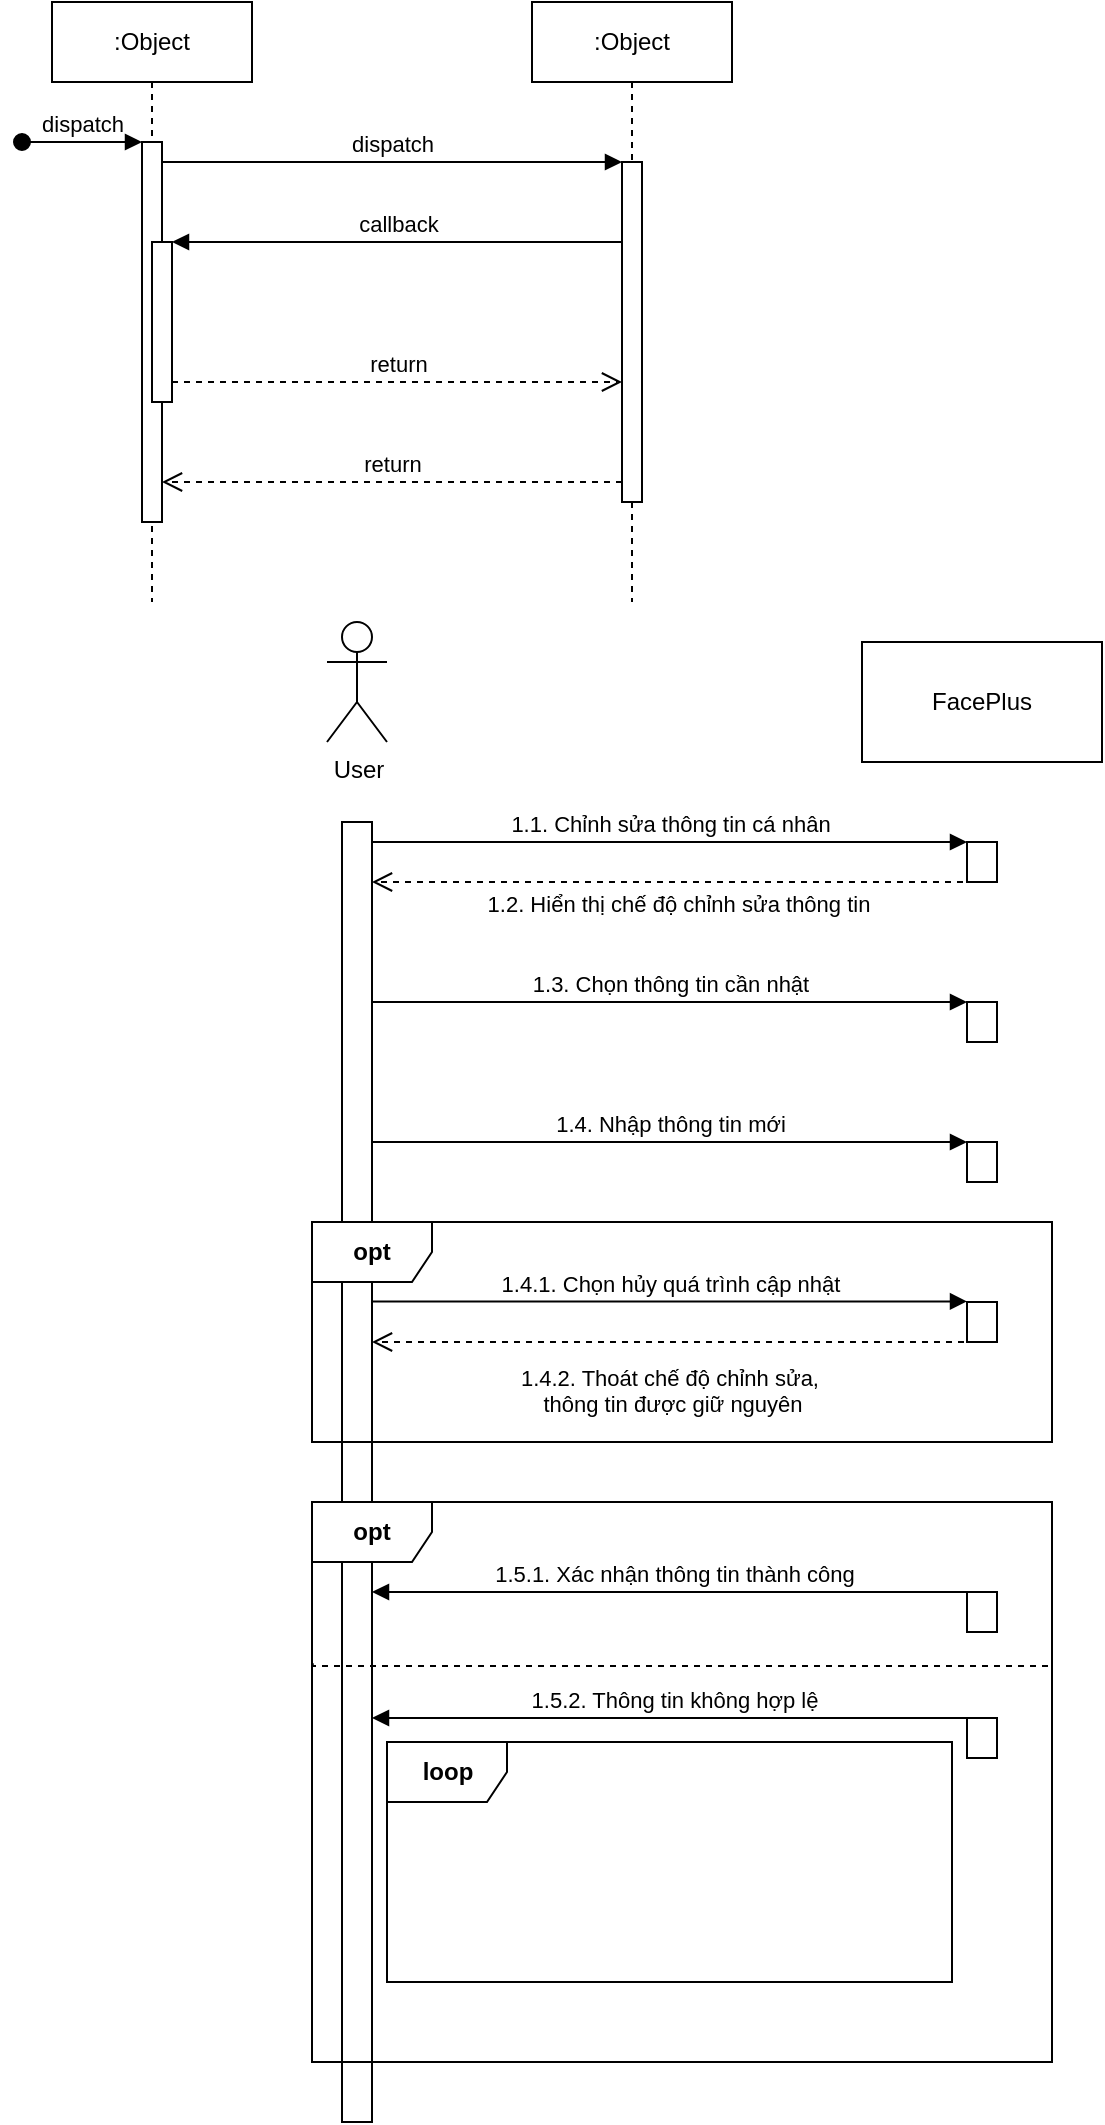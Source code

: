 <mxfile version="26.0.14">
  <diagram name="Page-1" id="2YBvvXClWsGukQMizWep">
    <mxGraphModel dx="485" dy="259" grid="1" gridSize="10" guides="1" tooltips="1" connect="1" arrows="1" fold="1" page="1" pageScale="1" pageWidth="850" pageHeight="1100" math="0" shadow="0">
      <root>
        <mxCell id="0" />
        <mxCell id="1" parent="0" />
        <mxCell id="aM9ryv3xv72pqoxQDRHE-1" value=":Object" style="shape=umlLifeline;perimeter=lifelinePerimeter;whiteSpace=wrap;html=1;container=0;dropTarget=0;collapsible=0;recursiveResize=0;outlineConnect=0;portConstraint=eastwest;newEdgeStyle={&quot;edgeStyle&quot;:&quot;elbowEdgeStyle&quot;,&quot;elbow&quot;:&quot;vertical&quot;,&quot;curved&quot;:0,&quot;rounded&quot;:0};" parent="1" vertex="1">
          <mxGeometry x="40" y="40" width="100" height="300" as="geometry" />
        </mxCell>
        <mxCell id="aM9ryv3xv72pqoxQDRHE-2" value="" style="html=1;points=[];perimeter=orthogonalPerimeter;outlineConnect=0;targetShapes=umlLifeline;portConstraint=eastwest;newEdgeStyle={&quot;edgeStyle&quot;:&quot;elbowEdgeStyle&quot;,&quot;elbow&quot;:&quot;vertical&quot;,&quot;curved&quot;:0,&quot;rounded&quot;:0};" parent="aM9ryv3xv72pqoxQDRHE-1" vertex="1">
          <mxGeometry x="45" y="70" width="10" height="190" as="geometry" />
        </mxCell>
        <mxCell id="aM9ryv3xv72pqoxQDRHE-3" value="dispatch" style="html=1;verticalAlign=bottom;startArrow=oval;endArrow=block;startSize=8;edgeStyle=elbowEdgeStyle;elbow=vertical;curved=0;rounded=0;" parent="aM9ryv3xv72pqoxQDRHE-1" target="aM9ryv3xv72pqoxQDRHE-2" edge="1">
          <mxGeometry relative="1" as="geometry">
            <mxPoint x="-15" y="70" as="sourcePoint" />
          </mxGeometry>
        </mxCell>
        <mxCell id="aM9ryv3xv72pqoxQDRHE-4" value="" style="html=1;points=[];perimeter=orthogonalPerimeter;outlineConnect=0;targetShapes=umlLifeline;portConstraint=eastwest;newEdgeStyle={&quot;edgeStyle&quot;:&quot;elbowEdgeStyle&quot;,&quot;elbow&quot;:&quot;vertical&quot;,&quot;curved&quot;:0,&quot;rounded&quot;:0};" parent="aM9ryv3xv72pqoxQDRHE-1" vertex="1">
          <mxGeometry x="50" y="120" width="10" height="80" as="geometry" />
        </mxCell>
        <mxCell id="aM9ryv3xv72pqoxQDRHE-5" value=":Object" style="shape=umlLifeline;perimeter=lifelinePerimeter;whiteSpace=wrap;html=1;container=0;dropTarget=0;collapsible=0;recursiveResize=0;outlineConnect=0;portConstraint=eastwest;newEdgeStyle={&quot;edgeStyle&quot;:&quot;elbowEdgeStyle&quot;,&quot;elbow&quot;:&quot;vertical&quot;,&quot;curved&quot;:0,&quot;rounded&quot;:0};" parent="1" vertex="1">
          <mxGeometry x="280" y="40" width="100" height="300" as="geometry" />
        </mxCell>
        <mxCell id="aM9ryv3xv72pqoxQDRHE-6" value="" style="html=1;points=[];perimeter=orthogonalPerimeter;outlineConnect=0;targetShapes=umlLifeline;portConstraint=eastwest;newEdgeStyle={&quot;edgeStyle&quot;:&quot;elbowEdgeStyle&quot;,&quot;elbow&quot;:&quot;vertical&quot;,&quot;curved&quot;:0,&quot;rounded&quot;:0};" parent="aM9ryv3xv72pqoxQDRHE-5" vertex="1">
          <mxGeometry x="45" y="80" width="10" height="170" as="geometry" />
        </mxCell>
        <mxCell id="aM9ryv3xv72pqoxQDRHE-7" value="dispatch" style="html=1;verticalAlign=bottom;endArrow=block;edgeStyle=elbowEdgeStyle;elbow=vertical;curved=0;rounded=0;" parent="1" source="aM9ryv3xv72pqoxQDRHE-2" target="aM9ryv3xv72pqoxQDRHE-6" edge="1">
          <mxGeometry relative="1" as="geometry">
            <mxPoint x="195" y="130" as="sourcePoint" />
            <Array as="points">
              <mxPoint x="180" y="120" />
            </Array>
          </mxGeometry>
        </mxCell>
        <mxCell id="aM9ryv3xv72pqoxQDRHE-8" value="return" style="html=1;verticalAlign=bottom;endArrow=open;dashed=1;endSize=8;edgeStyle=elbowEdgeStyle;elbow=vertical;curved=0;rounded=0;" parent="1" source="aM9ryv3xv72pqoxQDRHE-6" target="aM9ryv3xv72pqoxQDRHE-2" edge="1">
          <mxGeometry relative="1" as="geometry">
            <mxPoint x="195" y="205" as="targetPoint" />
            <Array as="points">
              <mxPoint x="190" y="280" />
            </Array>
          </mxGeometry>
        </mxCell>
        <mxCell id="aM9ryv3xv72pqoxQDRHE-9" value="callback" style="html=1;verticalAlign=bottom;endArrow=block;edgeStyle=elbowEdgeStyle;elbow=vertical;curved=0;rounded=0;" parent="1" source="aM9ryv3xv72pqoxQDRHE-6" target="aM9ryv3xv72pqoxQDRHE-4" edge="1">
          <mxGeometry relative="1" as="geometry">
            <mxPoint x="175" y="160" as="sourcePoint" />
            <Array as="points">
              <mxPoint x="190" y="160" />
            </Array>
          </mxGeometry>
        </mxCell>
        <mxCell id="aM9ryv3xv72pqoxQDRHE-10" value="return" style="html=1;verticalAlign=bottom;endArrow=open;dashed=1;endSize=8;edgeStyle=elbowEdgeStyle;elbow=vertical;curved=0;rounded=0;" parent="1" source="aM9ryv3xv72pqoxQDRHE-4" target="aM9ryv3xv72pqoxQDRHE-6" edge="1">
          <mxGeometry relative="1" as="geometry">
            <mxPoint x="175" y="235" as="targetPoint" />
            <Array as="points">
              <mxPoint x="180" y="230" />
            </Array>
          </mxGeometry>
        </mxCell>
        <mxCell id="fGmyVdmVQV3aGKuC_7Fk-1" value="User" style="shape=umlActor;verticalLabelPosition=bottom;verticalAlign=top;html=1;outlineConnect=0;" vertex="1" parent="1">
          <mxGeometry x="177.5" y="350" width="30" height="60" as="geometry" />
        </mxCell>
        <mxCell id="fGmyVdmVQV3aGKuC_7Fk-4" value="" style="rounded=0;whiteSpace=wrap;html=1;" vertex="1" parent="1">
          <mxGeometry x="185" y="450" width="15" height="650" as="geometry" />
        </mxCell>
        <mxCell id="fGmyVdmVQV3aGKuC_7Fk-5" value="" style="rounded=0;whiteSpace=wrap;html=1;" vertex="1" parent="1">
          <mxGeometry x="497.5" y="460" width="15" height="20" as="geometry" />
        </mxCell>
        <mxCell id="fGmyVdmVQV3aGKuC_7Fk-8" value="FacePlus" style="rounded=0;whiteSpace=wrap;html=1;" vertex="1" parent="1">
          <mxGeometry x="445" y="360" width="120" height="60" as="geometry" />
        </mxCell>
        <mxCell id="fGmyVdmVQV3aGKuC_7Fk-10" value="1.1. Chỉnh sửa thông tin cá nhân" style="html=1;verticalAlign=bottom;endArrow=block;edgeStyle=elbowEdgeStyle;elbow=vertical;curved=0;rounded=0;" edge="1" parent="1" source="fGmyVdmVQV3aGKuC_7Fk-4">
          <mxGeometry relative="1" as="geometry">
            <mxPoint x="207.5" y="460" as="sourcePoint" />
            <Array as="points">
              <mxPoint x="292.5" y="460" />
            </Array>
            <mxPoint x="497.5" y="460" as="targetPoint" />
          </mxGeometry>
        </mxCell>
        <mxCell id="fGmyVdmVQV3aGKuC_7Fk-11" value="1.2. Hiển thị chế độ chỉnh sửa thông tin" style="html=1;verticalAlign=bottom;endArrow=open;dashed=1;endSize=8;edgeStyle=elbowEdgeStyle;elbow=vertical;curved=0;rounded=0;exitX=0;exitY=0.5;exitDx=0;exitDy=0;" edge="1" parent="1" source="fGmyVdmVQV3aGKuC_7Fk-5">
          <mxGeometry x="0.008" y="20" relative="1" as="geometry">
            <mxPoint x="200" y="480" as="targetPoint" />
            <Array as="points">
              <mxPoint x="295" y="480" />
            </Array>
            <mxPoint x="430" y="480" as="sourcePoint" />
            <mxPoint as="offset" />
          </mxGeometry>
        </mxCell>
        <mxCell id="fGmyVdmVQV3aGKuC_7Fk-12" value="" style="rounded=0;whiteSpace=wrap;html=1;" vertex="1" parent="1">
          <mxGeometry x="497.5" y="540" width="15" height="20" as="geometry" />
        </mxCell>
        <mxCell id="fGmyVdmVQV3aGKuC_7Fk-13" value="1.3. Chọn thông tin cần nhật" style="html=1;verticalAlign=bottom;endArrow=block;edgeStyle=elbowEdgeStyle;elbow=vertical;curved=0;rounded=0;" edge="1" parent="1">
          <mxGeometry relative="1" as="geometry">
            <mxPoint x="200" y="540" as="sourcePoint" />
            <Array as="points">
              <mxPoint x="292.5" y="540" />
            </Array>
            <mxPoint x="497.5" y="540" as="targetPoint" />
          </mxGeometry>
        </mxCell>
        <mxCell id="fGmyVdmVQV3aGKuC_7Fk-16" value="1.4. Nhập thông tin mới" style="html=1;verticalAlign=bottom;endArrow=block;edgeStyle=elbowEdgeStyle;elbow=vertical;curved=0;rounded=0;" edge="1" parent="1">
          <mxGeometry relative="1" as="geometry">
            <mxPoint x="200" y="610" as="sourcePoint" />
            <Array as="points">
              <mxPoint x="292.5" y="610" />
            </Array>
            <mxPoint x="497.5" y="610" as="targetPoint" />
          </mxGeometry>
        </mxCell>
        <mxCell id="fGmyVdmVQV3aGKuC_7Fk-25" value="&lt;b&gt;opt&lt;/b&gt;" style="shape=umlFrame;whiteSpace=wrap;html=1;pointerEvents=0;" vertex="1" parent="1">
          <mxGeometry x="170" y="650" width="370" height="110" as="geometry" />
        </mxCell>
        <mxCell id="fGmyVdmVQV3aGKuC_7Fk-26" value="" style="rounded=0;whiteSpace=wrap;html=1;" vertex="1" parent="1">
          <mxGeometry x="497.5" y="610" width="15" height="20" as="geometry" />
        </mxCell>
        <mxCell id="fGmyVdmVQV3aGKuC_7Fk-27" value="" style="rounded=0;whiteSpace=wrap;html=1;" vertex="1" parent="1">
          <mxGeometry x="497.5" y="690" width="15" height="20" as="geometry" />
        </mxCell>
        <mxCell id="fGmyVdmVQV3aGKuC_7Fk-28" value="1.4.1. Chọn hủy quá trình cập nhật" style="html=1;verticalAlign=bottom;endArrow=block;edgeStyle=elbowEdgeStyle;elbow=vertical;curved=0;rounded=0;" edge="1" parent="1">
          <mxGeometry relative="1" as="geometry">
            <mxPoint x="200" y="689.71" as="sourcePoint" />
            <Array as="points">
              <mxPoint x="292.5" y="689.71" />
            </Array>
            <mxPoint x="497.5" y="689.71" as="targetPoint" />
          </mxGeometry>
        </mxCell>
        <mxCell id="fGmyVdmVQV3aGKuC_7Fk-29" value="1.4.2. Thoát chế độ chỉnh sửa,&amp;nbsp;&lt;div&gt;thông tin được giữ nguyên&lt;/div&gt;" style="html=1;verticalAlign=bottom;endArrow=open;dashed=1;endSize=8;edgeStyle=elbowEdgeStyle;elbow=vertical;curved=0;rounded=0;" edge="1" parent="1">
          <mxGeometry x="0.007" y="40" relative="1" as="geometry">
            <mxPoint x="200" y="710" as="targetPoint" />
            <Array as="points">
              <mxPoint x="500" y="710" />
            </Array>
            <mxPoint x="498" y="710" as="sourcePoint" />
            <mxPoint as="offset" />
          </mxGeometry>
        </mxCell>
        <mxCell id="fGmyVdmVQV3aGKuC_7Fk-30" value="&lt;b&gt;opt&lt;/b&gt;" style="shape=umlFrame;whiteSpace=wrap;html=1;pointerEvents=0;" vertex="1" parent="1">
          <mxGeometry x="170" y="790" width="370" height="280" as="geometry" />
        </mxCell>
        <mxCell id="fGmyVdmVQV3aGKuC_7Fk-31" value="" style="rounded=0;whiteSpace=wrap;html=1;" vertex="1" parent="1">
          <mxGeometry x="497.5" y="835" width="15" height="20" as="geometry" />
        </mxCell>
        <mxCell id="fGmyVdmVQV3aGKuC_7Fk-34" value="1.5.1. Xác nhận thông tin thành công" style="html=1;verticalAlign=bottom;endArrow=block;edgeStyle=elbowEdgeStyle;elbow=vertical;curved=0;rounded=0;exitX=0.25;exitY=0;exitDx=0;exitDy=0;" edge="1" parent="1" source="fGmyVdmVQV3aGKuC_7Fk-31">
          <mxGeometry relative="1" as="geometry">
            <mxPoint x="425" y="835" as="sourcePoint" />
            <Array as="points">
              <mxPoint x="290" y="835" />
            </Array>
            <mxPoint x="200" y="835" as="targetPoint" />
          </mxGeometry>
        </mxCell>
        <mxCell id="fGmyVdmVQV3aGKuC_7Fk-35" value="" style="html=1;verticalAlign=bottom;endArrow=none;dashed=1;endSize=8;edgeStyle=elbowEdgeStyle;elbow=vertical;curved=0;rounded=0;startFill=0;entryX=0.001;entryY=0.413;entryDx=0;entryDy=0;entryPerimeter=0;" edge="1" parent="1">
          <mxGeometry x="0.007" y="40" relative="1" as="geometry">
            <mxPoint x="170.37" y="870.47" as="targetPoint" />
            <Array as="points">
              <mxPoint x="540" y="872" />
            </Array>
            <mxPoint x="538" y="872" as="sourcePoint" />
            <mxPoint as="offset" />
          </mxGeometry>
        </mxCell>
        <mxCell id="fGmyVdmVQV3aGKuC_7Fk-36" value="" style="rounded=0;whiteSpace=wrap;html=1;" vertex="1" parent="1">
          <mxGeometry x="497.5" y="898" width="15" height="20" as="geometry" />
        </mxCell>
        <mxCell id="fGmyVdmVQV3aGKuC_7Fk-37" value="1.5.2. Thông tin không hợp lệ" style="html=1;verticalAlign=bottom;endArrow=block;edgeStyle=elbowEdgeStyle;elbow=vertical;curved=0;rounded=0;exitX=0.25;exitY=0;exitDx=0;exitDy=0;" edge="1" parent="1">
          <mxGeometry relative="1" as="geometry">
            <mxPoint x="501" y="898" as="sourcePoint" />
            <Array as="points">
              <mxPoint x="290" y="898" />
            </Array>
            <mxPoint x="200" y="898" as="targetPoint" />
          </mxGeometry>
        </mxCell>
        <mxCell id="fGmyVdmVQV3aGKuC_7Fk-39" value="&lt;b&gt;loop&lt;/b&gt;" style="shape=umlFrame;whiteSpace=wrap;html=1;pointerEvents=0;" vertex="1" parent="1">
          <mxGeometry x="207.5" y="910" width="282.5" height="120" as="geometry" />
        </mxCell>
      </root>
    </mxGraphModel>
  </diagram>
</mxfile>
